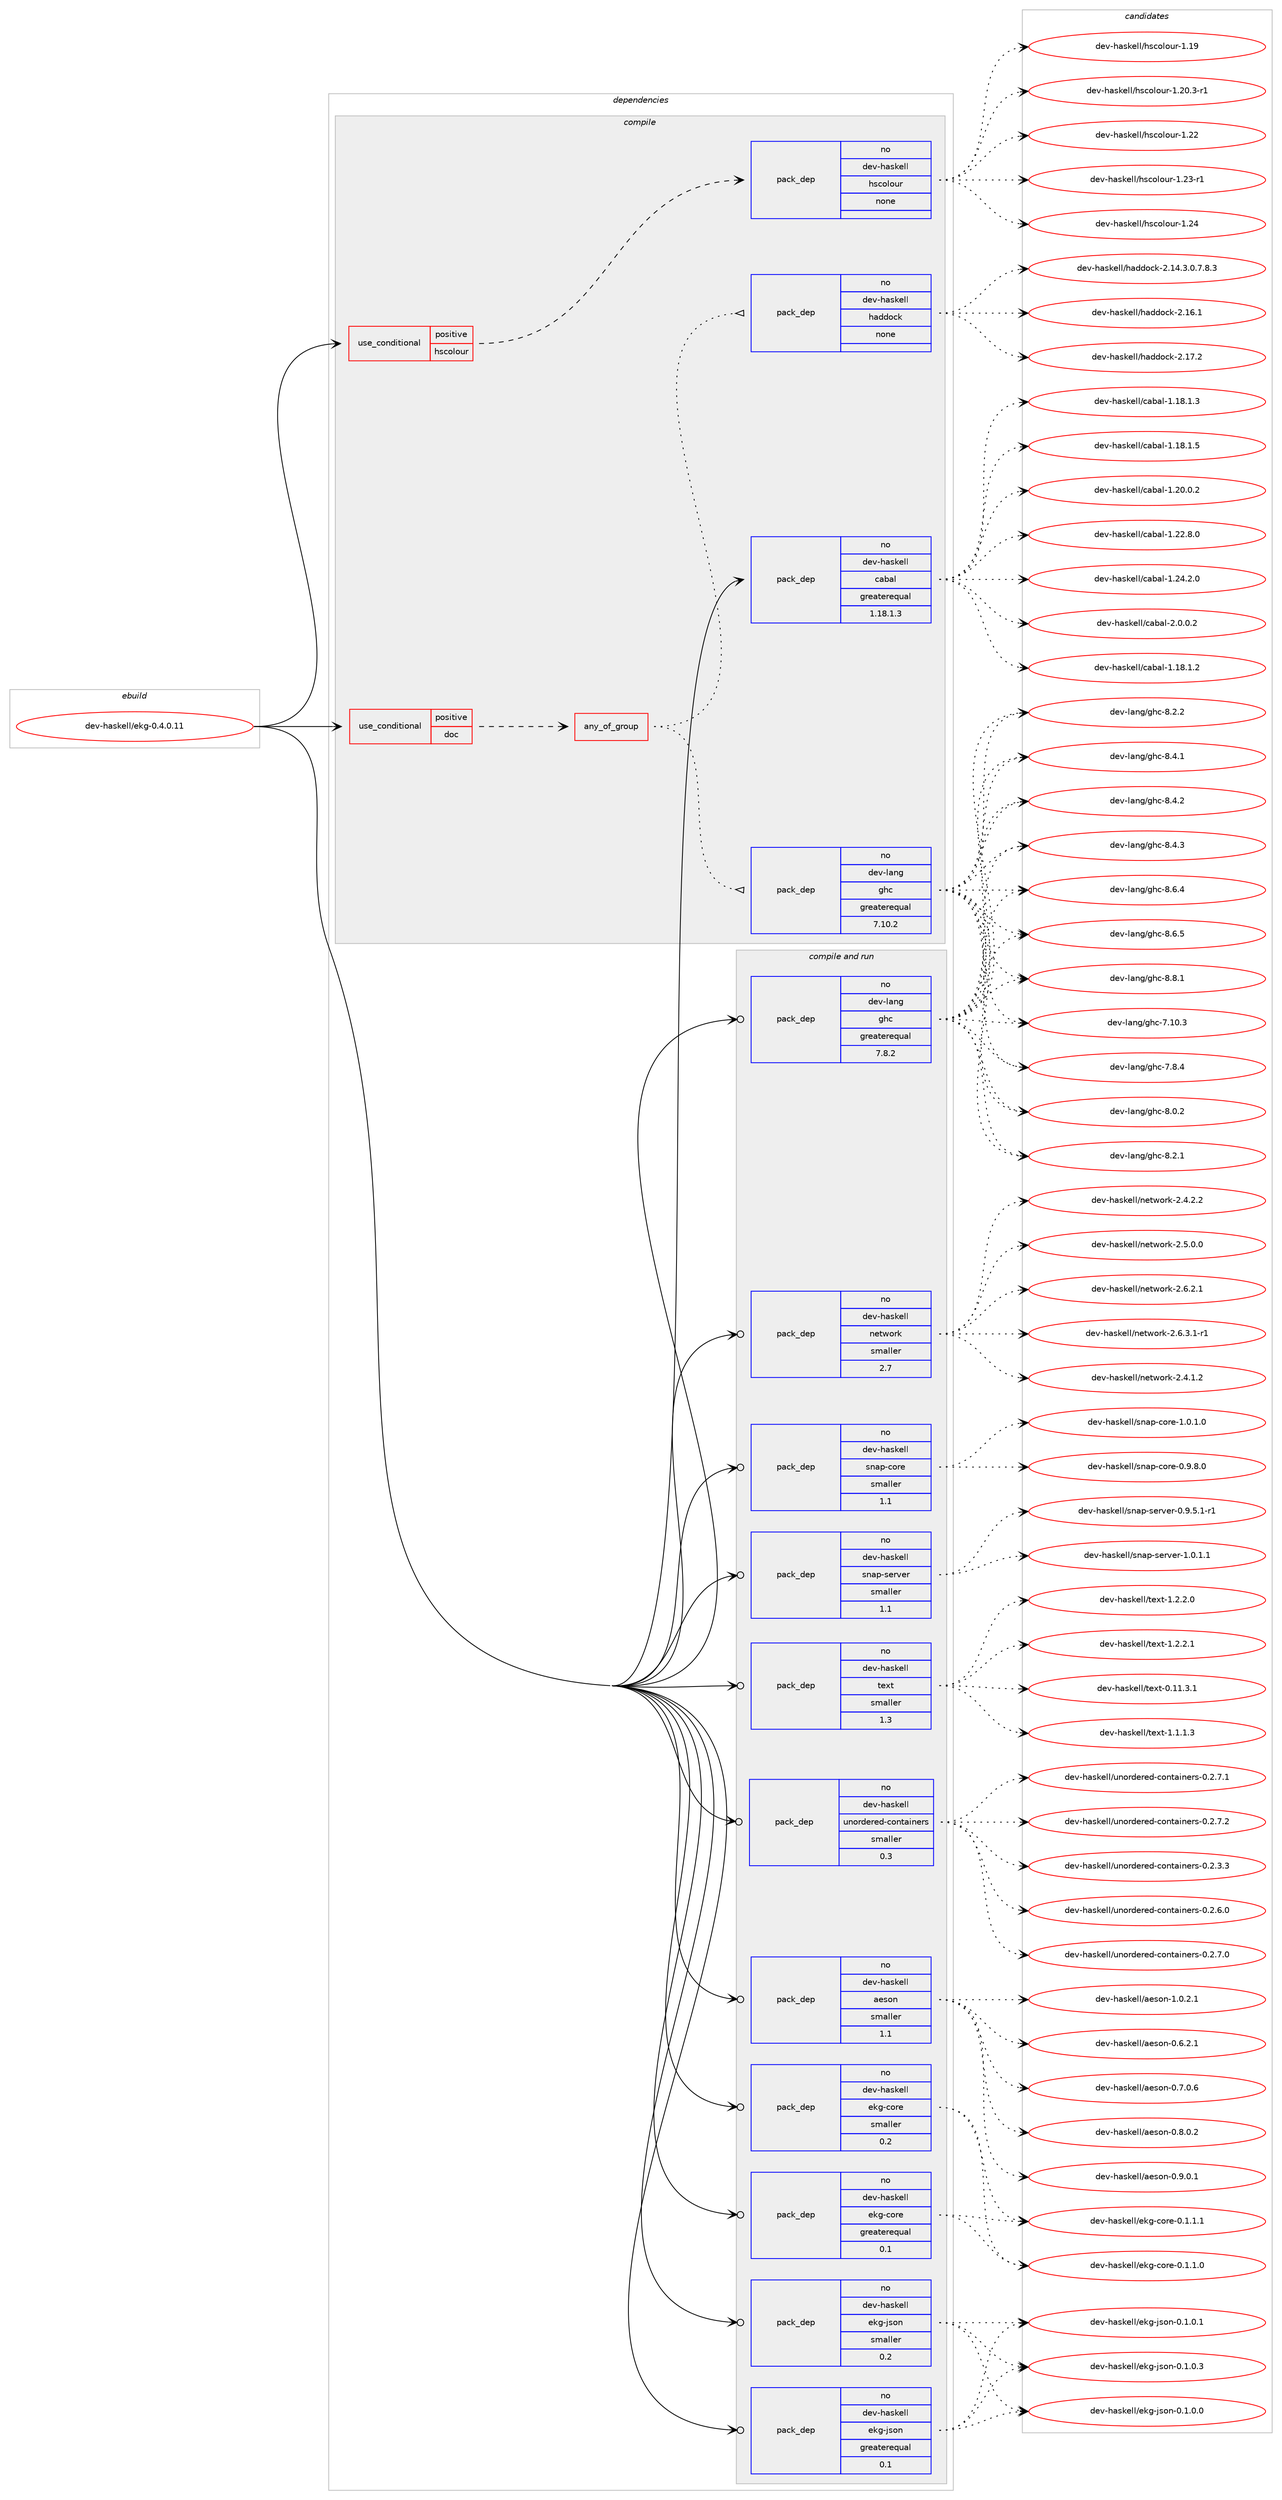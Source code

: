 digraph prolog {

# *************
# Graph options
# *************

newrank=true;
concentrate=true;
compound=true;
graph [rankdir=LR,fontname=Helvetica,fontsize=10,ranksep=1.5];#, ranksep=2.5, nodesep=0.2];
edge  [arrowhead=vee];
node  [fontname=Helvetica,fontsize=10];

# **********
# The ebuild
# **********

subgraph cluster_leftcol {
color=gray;
rank=same;
label=<<i>ebuild</i>>;
id [label="dev-haskell/ekg-0.4.0.11", color=red, width=4, href="../dev-haskell/ekg-0.4.0.11.svg"];
}

# ****************
# The dependencies
# ****************

subgraph cluster_midcol {
color=gray;
label=<<i>dependencies</i>>;
subgraph cluster_compile {
fillcolor="#eeeeee";
style=filled;
label=<<i>compile</i>>;
subgraph cond125587 {
dependency531744 [label=<<TABLE BORDER="0" CELLBORDER="1" CELLSPACING="0" CELLPADDING="4"><TR><TD ROWSPAN="3" CELLPADDING="10">use_conditional</TD></TR><TR><TD>positive</TD></TR><TR><TD>doc</TD></TR></TABLE>>, shape=none, color=red];
subgraph any9788 {
dependency531745 [label=<<TABLE BORDER="0" CELLBORDER="1" CELLSPACING="0" CELLPADDING="4"><TR><TD CELLPADDING="10">any_of_group</TD></TR></TABLE>>, shape=none, color=red];subgraph pack396012 {
dependency531746 [label=<<TABLE BORDER="0" CELLBORDER="1" CELLSPACING="0" CELLPADDING="4" WIDTH="220"><TR><TD ROWSPAN="6" CELLPADDING="30">pack_dep</TD></TR><TR><TD WIDTH="110">no</TD></TR><TR><TD>dev-haskell</TD></TR><TR><TD>haddock</TD></TR><TR><TD>none</TD></TR><TR><TD></TD></TR></TABLE>>, shape=none, color=blue];
}
dependency531745:e -> dependency531746:w [weight=20,style="dotted",arrowhead="oinv"];
subgraph pack396013 {
dependency531747 [label=<<TABLE BORDER="0" CELLBORDER="1" CELLSPACING="0" CELLPADDING="4" WIDTH="220"><TR><TD ROWSPAN="6" CELLPADDING="30">pack_dep</TD></TR><TR><TD WIDTH="110">no</TD></TR><TR><TD>dev-lang</TD></TR><TR><TD>ghc</TD></TR><TR><TD>greaterequal</TD></TR><TR><TD>7.10.2</TD></TR></TABLE>>, shape=none, color=blue];
}
dependency531745:e -> dependency531747:w [weight=20,style="dotted",arrowhead="oinv"];
}
dependency531744:e -> dependency531745:w [weight=20,style="dashed",arrowhead="vee"];
}
id:e -> dependency531744:w [weight=20,style="solid",arrowhead="vee"];
subgraph cond125588 {
dependency531748 [label=<<TABLE BORDER="0" CELLBORDER="1" CELLSPACING="0" CELLPADDING="4"><TR><TD ROWSPAN="3" CELLPADDING="10">use_conditional</TD></TR><TR><TD>positive</TD></TR><TR><TD>hscolour</TD></TR></TABLE>>, shape=none, color=red];
subgraph pack396014 {
dependency531749 [label=<<TABLE BORDER="0" CELLBORDER="1" CELLSPACING="0" CELLPADDING="4" WIDTH="220"><TR><TD ROWSPAN="6" CELLPADDING="30">pack_dep</TD></TR><TR><TD WIDTH="110">no</TD></TR><TR><TD>dev-haskell</TD></TR><TR><TD>hscolour</TD></TR><TR><TD>none</TD></TR><TR><TD></TD></TR></TABLE>>, shape=none, color=blue];
}
dependency531748:e -> dependency531749:w [weight=20,style="dashed",arrowhead="vee"];
}
id:e -> dependency531748:w [weight=20,style="solid",arrowhead="vee"];
subgraph pack396015 {
dependency531750 [label=<<TABLE BORDER="0" CELLBORDER="1" CELLSPACING="0" CELLPADDING="4" WIDTH="220"><TR><TD ROWSPAN="6" CELLPADDING="30">pack_dep</TD></TR><TR><TD WIDTH="110">no</TD></TR><TR><TD>dev-haskell</TD></TR><TR><TD>cabal</TD></TR><TR><TD>greaterequal</TD></TR><TR><TD>1.18.1.3</TD></TR></TABLE>>, shape=none, color=blue];
}
id:e -> dependency531750:w [weight=20,style="solid",arrowhead="vee"];
}
subgraph cluster_compileandrun {
fillcolor="#eeeeee";
style=filled;
label=<<i>compile and run</i>>;
subgraph pack396016 {
dependency531751 [label=<<TABLE BORDER="0" CELLBORDER="1" CELLSPACING="0" CELLPADDING="4" WIDTH="220"><TR><TD ROWSPAN="6" CELLPADDING="30">pack_dep</TD></TR><TR><TD WIDTH="110">no</TD></TR><TR><TD>dev-haskell</TD></TR><TR><TD>aeson</TD></TR><TR><TD>smaller</TD></TR><TR><TD>1.1</TD></TR></TABLE>>, shape=none, color=blue];
}
id:e -> dependency531751:w [weight=20,style="solid",arrowhead="odotvee"];
subgraph pack396017 {
dependency531752 [label=<<TABLE BORDER="0" CELLBORDER="1" CELLSPACING="0" CELLPADDING="4" WIDTH="220"><TR><TD ROWSPAN="6" CELLPADDING="30">pack_dep</TD></TR><TR><TD WIDTH="110">no</TD></TR><TR><TD>dev-haskell</TD></TR><TR><TD>ekg-core</TD></TR><TR><TD>greaterequal</TD></TR><TR><TD>0.1</TD></TR></TABLE>>, shape=none, color=blue];
}
id:e -> dependency531752:w [weight=20,style="solid",arrowhead="odotvee"];
subgraph pack396018 {
dependency531753 [label=<<TABLE BORDER="0" CELLBORDER="1" CELLSPACING="0" CELLPADDING="4" WIDTH="220"><TR><TD ROWSPAN="6" CELLPADDING="30">pack_dep</TD></TR><TR><TD WIDTH="110">no</TD></TR><TR><TD>dev-haskell</TD></TR><TR><TD>ekg-core</TD></TR><TR><TD>smaller</TD></TR><TR><TD>0.2</TD></TR></TABLE>>, shape=none, color=blue];
}
id:e -> dependency531753:w [weight=20,style="solid",arrowhead="odotvee"];
subgraph pack396019 {
dependency531754 [label=<<TABLE BORDER="0" CELLBORDER="1" CELLSPACING="0" CELLPADDING="4" WIDTH="220"><TR><TD ROWSPAN="6" CELLPADDING="30">pack_dep</TD></TR><TR><TD WIDTH="110">no</TD></TR><TR><TD>dev-haskell</TD></TR><TR><TD>ekg-json</TD></TR><TR><TD>greaterequal</TD></TR><TR><TD>0.1</TD></TR></TABLE>>, shape=none, color=blue];
}
id:e -> dependency531754:w [weight=20,style="solid",arrowhead="odotvee"];
subgraph pack396020 {
dependency531755 [label=<<TABLE BORDER="0" CELLBORDER="1" CELLSPACING="0" CELLPADDING="4" WIDTH="220"><TR><TD ROWSPAN="6" CELLPADDING="30">pack_dep</TD></TR><TR><TD WIDTH="110">no</TD></TR><TR><TD>dev-haskell</TD></TR><TR><TD>ekg-json</TD></TR><TR><TD>smaller</TD></TR><TR><TD>0.2</TD></TR></TABLE>>, shape=none, color=blue];
}
id:e -> dependency531755:w [weight=20,style="solid",arrowhead="odotvee"];
subgraph pack396021 {
dependency531756 [label=<<TABLE BORDER="0" CELLBORDER="1" CELLSPACING="0" CELLPADDING="4" WIDTH="220"><TR><TD ROWSPAN="6" CELLPADDING="30">pack_dep</TD></TR><TR><TD WIDTH="110">no</TD></TR><TR><TD>dev-haskell</TD></TR><TR><TD>network</TD></TR><TR><TD>smaller</TD></TR><TR><TD>2.7</TD></TR></TABLE>>, shape=none, color=blue];
}
id:e -> dependency531756:w [weight=20,style="solid",arrowhead="odotvee"];
subgraph pack396022 {
dependency531757 [label=<<TABLE BORDER="0" CELLBORDER="1" CELLSPACING="0" CELLPADDING="4" WIDTH="220"><TR><TD ROWSPAN="6" CELLPADDING="30">pack_dep</TD></TR><TR><TD WIDTH="110">no</TD></TR><TR><TD>dev-haskell</TD></TR><TR><TD>snap-core</TD></TR><TR><TD>smaller</TD></TR><TR><TD>1.1</TD></TR></TABLE>>, shape=none, color=blue];
}
id:e -> dependency531757:w [weight=20,style="solid",arrowhead="odotvee"];
subgraph pack396023 {
dependency531758 [label=<<TABLE BORDER="0" CELLBORDER="1" CELLSPACING="0" CELLPADDING="4" WIDTH="220"><TR><TD ROWSPAN="6" CELLPADDING="30">pack_dep</TD></TR><TR><TD WIDTH="110">no</TD></TR><TR><TD>dev-haskell</TD></TR><TR><TD>snap-server</TD></TR><TR><TD>smaller</TD></TR><TR><TD>1.1</TD></TR></TABLE>>, shape=none, color=blue];
}
id:e -> dependency531758:w [weight=20,style="solid",arrowhead="odotvee"];
subgraph pack396024 {
dependency531759 [label=<<TABLE BORDER="0" CELLBORDER="1" CELLSPACING="0" CELLPADDING="4" WIDTH="220"><TR><TD ROWSPAN="6" CELLPADDING="30">pack_dep</TD></TR><TR><TD WIDTH="110">no</TD></TR><TR><TD>dev-haskell</TD></TR><TR><TD>text</TD></TR><TR><TD>smaller</TD></TR><TR><TD>1.3</TD></TR></TABLE>>, shape=none, color=blue];
}
id:e -> dependency531759:w [weight=20,style="solid",arrowhead="odotvee"];
subgraph pack396025 {
dependency531760 [label=<<TABLE BORDER="0" CELLBORDER="1" CELLSPACING="0" CELLPADDING="4" WIDTH="220"><TR><TD ROWSPAN="6" CELLPADDING="30">pack_dep</TD></TR><TR><TD WIDTH="110">no</TD></TR><TR><TD>dev-haskell</TD></TR><TR><TD>unordered-containers</TD></TR><TR><TD>smaller</TD></TR><TR><TD>0.3</TD></TR></TABLE>>, shape=none, color=blue];
}
id:e -> dependency531760:w [weight=20,style="solid",arrowhead="odotvee"];
subgraph pack396026 {
dependency531761 [label=<<TABLE BORDER="0" CELLBORDER="1" CELLSPACING="0" CELLPADDING="4" WIDTH="220"><TR><TD ROWSPAN="6" CELLPADDING="30">pack_dep</TD></TR><TR><TD WIDTH="110">no</TD></TR><TR><TD>dev-lang</TD></TR><TR><TD>ghc</TD></TR><TR><TD>greaterequal</TD></TR><TR><TD>7.8.2</TD></TR></TABLE>>, shape=none, color=blue];
}
id:e -> dependency531761:w [weight=20,style="solid",arrowhead="odotvee"];
}
subgraph cluster_run {
fillcolor="#eeeeee";
style=filled;
label=<<i>run</i>>;
}
}

# **************
# The candidates
# **************

subgraph cluster_choices {
rank=same;
color=gray;
label=<<i>candidates</i>>;

subgraph choice396012 {
color=black;
nodesep=1;
choice1001011184510497115107101108108471049710010011199107455046495246514648465546564651 [label="dev-haskell/haddock-2.14.3.0.7.8.3", color=red, width=4,href="../dev-haskell/haddock-2.14.3.0.7.8.3.svg"];
choice100101118451049711510710110810847104971001001119910745504649544649 [label="dev-haskell/haddock-2.16.1", color=red, width=4,href="../dev-haskell/haddock-2.16.1.svg"];
choice100101118451049711510710110810847104971001001119910745504649554650 [label="dev-haskell/haddock-2.17.2", color=red, width=4,href="../dev-haskell/haddock-2.17.2.svg"];
dependency531746:e -> choice1001011184510497115107101108108471049710010011199107455046495246514648465546564651:w [style=dotted,weight="100"];
dependency531746:e -> choice100101118451049711510710110810847104971001001119910745504649544649:w [style=dotted,weight="100"];
dependency531746:e -> choice100101118451049711510710110810847104971001001119910745504649554650:w [style=dotted,weight="100"];
}
subgraph choice396013 {
color=black;
nodesep=1;
choice1001011184510897110103471031049945554649484651 [label="dev-lang/ghc-7.10.3", color=red, width=4,href="../dev-lang/ghc-7.10.3.svg"];
choice10010111845108971101034710310499455546564652 [label="dev-lang/ghc-7.8.4", color=red, width=4,href="../dev-lang/ghc-7.8.4.svg"];
choice10010111845108971101034710310499455646484650 [label="dev-lang/ghc-8.0.2", color=red, width=4,href="../dev-lang/ghc-8.0.2.svg"];
choice10010111845108971101034710310499455646504649 [label="dev-lang/ghc-8.2.1", color=red, width=4,href="../dev-lang/ghc-8.2.1.svg"];
choice10010111845108971101034710310499455646504650 [label="dev-lang/ghc-8.2.2", color=red, width=4,href="../dev-lang/ghc-8.2.2.svg"];
choice10010111845108971101034710310499455646524649 [label="dev-lang/ghc-8.4.1", color=red, width=4,href="../dev-lang/ghc-8.4.1.svg"];
choice10010111845108971101034710310499455646524650 [label="dev-lang/ghc-8.4.2", color=red, width=4,href="../dev-lang/ghc-8.4.2.svg"];
choice10010111845108971101034710310499455646524651 [label="dev-lang/ghc-8.4.3", color=red, width=4,href="../dev-lang/ghc-8.4.3.svg"];
choice10010111845108971101034710310499455646544652 [label="dev-lang/ghc-8.6.4", color=red, width=4,href="../dev-lang/ghc-8.6.4.svg"];
choice10010111845108971101034710310499455646544653 [label="dev-lang/ghc-8.6.5", color=red, width=4,href="../dev-lang/ghc-8.6.5.svg"];
choice10010111845108971101034710310499455646564649 [label="dev-lang/ghc-8.8.1", color=red, width=4,href="../dev-lang/ghc-8.8.1.svg"];
dependency531747:e -> choice1001011184510897110103471031049945554649484651:w [style=dotted,weight="100"];
dependency531747:e -> choice10010111845108971101034710310499455546564652:w [style=dotted,weight="100"];
dependency531747:e -> choice10010111845108971101034710310499455646484650:w [style=dotted,weight="100"];
dependency531747:e -> choice10010111845108971101034710310499455646504649:w [style=dotted,weight="100"];
dependency531747:e -> choice10010111845108971101034710310499455646504650:w [style=dotted,weight="100"];
dependency531747:e -> choice10010111845108971101034710310499455646524649:w [style=dotted,weight="100"];
dependency531747:e -> choice10010111845108971101034710310499455646524650:w [style=dotted,weight="100"];
dependency531747:e -> choice10010111845108971101034710310499455646524651:w [style=dotted,weight="100"];
dependency531747:e -> choice10010111845108971101034710310499455646544652:w [style=dotted,weight="100"];
dependency531747:e -> choice10010111845108971101034710310499455646544653:w [style=dotted,weight="100"];
dependency531747:e -> choice10010111845108971101034710310499455646564649:w [style=dotted,weight="100"];
}
subgraph choice396014 {
color=black;
nodesep=1;
choice100101118451049711510710110810847104115991111081111171144549464957 [label="dev-haskell/hscolour-1.19", color=red, width=4,href="../dev-haskell/hscolour-1.19.svg"];
choice10010111845104971151071011081084710411599111108111117114454946504846514511449 [label="dev-haskell/hscolour-1.20.3-r1", color=red, width=4,href="../dev-haskell/hscolour-1.20.3-r1.svg"];
choice100101118451049711510710110810847104115991111081111171144549465050 [label="dev-haskell/hscolour-1.22", color=red, width=4,href="../dev-haskell/hscolour-1.22.svg"];
choice1001011184510497115107101108108471041159911110811111711445494650514511449 [label="dev-haskell/hscolour-1.23-r1", color=red, width=4,href="../dev-haskell/hscolour-1.23-r1.svg"];
choice100101118451049711510710110810847104115991111081111171144549465052 [label="dev-haskell/hscolour-1.24", color=red, width=4,href="../dev-haskell/hscolour-1.24.svg"];
dependency531749:e -> choice100101118451049711510710110810847104115991111081111171144549464957:w [style=dotted,weight="100"];
dependency531749:e -> choice10010111845104971151071011081084710411599111108111117114454946504846514511449:w [style=dotted,weight="100"];
dependency531749:e -> choice100101118451049711510710110810847104115991111081111171144549465050:w [style=dotted,weight="100"];
dependency531749:e -> choice1001011184510497115107101108108471041159911110811111711445494650514511449:w [style=dotted,weight="100"];
dependency531749:e -> choice100101118451049711510710110810847104115991111081111171144549465052:w [style=dotted,weight="100"];
}
subgraph choice396015 {
color=black;
nodesep=1;
choice10010111845104971151071011081084799979897108454946495646494650 [label="dev-haskell/cabal-1.18.1.2", color=red, width=4,href="../dev-haskell/cabal-1.18.1.2.svg"];
choice10010111845104971151071011081084799979897108454946495646494651 [label="dev-haskell/cabal-1.18.1.3", color=red, width=4,href="../dev-haskell/cabal-1.18.1.3.svg"];
choice10010111845104971151071011081084799979897108454946495646494653 [label="dev-haskell/cabal-1.18.1.5", color=red, width=4,href="../dev-haskell/cabal-1.18.1.5.svg"];
choice10010111845104971151071011081084799979897108454946504846484650 [label="dev-haskell/cabal-1.20.0.2", color=red, width=4,href="../dev-haskell/cabal-1.20.0.2.svg"];
choice10010111845104971151071011081084799979897108454946505046564648 [label="dev-haskell/cabal-1.22.8.0", color=red, width=4,href="../dev-haskell/cabal-1.22.8.0.svg"];
choice10010111845104971151071011081084799979897108454946505246504648 [label="dev-haskell/cabal-1.24.2.0", color=red, width=4,href="../dev-haskell/cabal-1.24.2.0.svg"];
choice100101118451049711510710110810847999798971084550464846484650 [label="dev-haskell/cabal-2.0.0.2", color=red, width=4,href="../dev-haskell/cabal-2.0.0.2.svg"];
dependency531750:e -> choice10010111845104971151071011081084799979897108454946495646494650:w [style=dotted,weight="100"];
dependency531750:e -> choice10010111845104971151071011081084799979897108454946495646494651:w [style=dotted,weight="100"];
dependency531750:e -> choice10010111845104971151071011081084799979897108454946495646494653:w [style=dotted,weight="100"];
dependency531750:e -> choice10010111845104971151071011081084799979897108454946504846484650:w [style=dotted,weight="100"];
dependency531750:e -> choice10010111845104971151071011081084799979897108454946505046564648:w [style=dotted,weight="100"];
dependency531750:e -> choice10010111845104971151071011081084799979897108454946505246504648:w [style=dotted,weight="100"];
dependency531750:e -> choice100101118451049711510710110810847999798971084550464846484650:w [style=dotted,weight="100"];
}
subgraph choice396016 {
color=black;
nodesep=1;
choice100101118451049711510710110810847971011151111104548465446504649 [label="dev-haskell/aeson-0.6.2.1", color=red, width=4,href="../dev-haskell/aeson-0.6.2.1.svg"];
choice100101118451049711510710110810847971011151111104548465546484654 [label="dev-haskell/aeson-0.7.0.6", color=red, width=4,href="../dev-haskell/aeson-0.7.0.6.svg"];
choice100101118451049711510710110810847971011151111104548465646484650 [label="dev-haskell/aeson-0.8.0.2", color=red, width=4,href="../dev-haskell/aeson-0.8.0.2.svg"];
choice100101118451049711510710110810847971011151111104548465746484649 [label="dev-haskell/aeson-0.9.0.1", color=red, width=4,href="../dev-haskell/aeson-0.9.0.1.svg"];
choice100101118451049711510710110810847971011151111104549464846504649 [label="dev-haskell/aeson-1.0.2.1", color=red, width=4,href="../dev-haskell/aeson-1.0.2.1.svg"];
dependency531751:e -> choice100101118451049711510710110810847971011151111104548465446504649:w [style=dotted,weight="100"];
dependency531751:e -> choice100101118451049711510710110810847971011151111104548465546484654:w [style=dotted,weight="100"];
dependency531751:e -> choice100101118451049711510710110810847971011151111104548465646484650:w [style=dotted,weight="100"];
dependency531751:e -> choice100101118451049711510710110810847971011151111104548465746484649:w [style=dotted,weight="100"];
dependency531751:e -> choice100101118451049711510710110810847971011151111104549464846504649:w [style=dotted,weight="100"];
}
subgraph choice396017 {
color=black;
nodesep=1;
choice10010111845104971151071011081084710110710345991111141014548464946494648 [label="dev-haskell/ekg-core-0.1.1.0", color=red, width=4,href="../dev-haskell/ekg-core-0.1.1.0.svg"];
choice10010111845104971151071011081084710110710345991111141014548464946494649 [label="dev-haskell/ekg-core-0.1.1.1", color=red, width=4,href="../dev-haskell/ekg-core-0.1.1.1.svg"];
dependency531752:e -> choice10010111845104971151071011081084710110710345991111141014548464946494648:w [style=dotted,weight="100"];
dependency531752:e -> choice10010111845104971151071011081084710110710345991111141014548464946494649:w [style=dotted,weight="100"];
}
subgraph choice396018 {
color=black;
nodesep=1;
choice10010111845104971151071011081084710110710345991111141014548464946494648 [label="dev-haskell/ekg-core-0.1.1.0", color=red, width=4,href="../dev-haskell/ekg-core-0.1.1.0.svg"];
choice10010111845104971151071011081084710110710345991111141014548464946494649 [label="dev-haskell/ekg-core-0.1.1.1", color=red, width=4,href="../dev-haskell/ekg-core-0.1.1.1.svg"];
dependency531753:e -> choice10010111845104971151071011081084710110710345991111141014548464946494648:w [style=dotted,weight="100"];
dependency531753:e -> choice10010111845104971151071011081084710110710345991111141014548464946494649:w [style=dotted,weight="100"];
}
subgraph choice396019 {
color=black;
nodesep=1;
choice100101118451049711510710110810847101107103451061151111104548464946484648 [label="dev-haskell/ekg-json-0.1.0.0", color=red, width=4,href="../dev-haskell/ekg-json-0.1.0.0.svg"];
choice100101118451049711510710110810847101107103451061151111104548464946484649 [label="dev-haskell/ekg-json-0.1.0.1", color=red, width=4,href="../dev-haskell/ekg-json-0.1.0.1.svg"];
choice100101118451049711510710110810847101107103451061151111104548464946484651 [label="dev-haskell/ekg-json-0.1.0.3", color=red, width=4,href="../dev-haskell/ekg-json-0.1.0.3.svg"];
dependency531754:e -> choice100101118451049711510710110810847101107103451061151111104548464946484648:w [style=dotted,weight="100"];
dependency531754:e -> choice100101118451049711510710110810847101107103451061151111104548464946484649:w [style=dotted,weight="100"];
dependency531754:e -> choice100101118451049711510710110810847101107103451061151111104548464946484651:w [style=dotted,weight="100"];
}
subgraph choice396020 {
color=black;
nodesep=1;
choice100101118451049711510710110810847101107103451061151111104548464946484648 [label="dev-haskell/ekg-json-0.1.0.0", color=red, width=4,href="../dev-haskell/ekg-json-0.1.0.0.svg"];
choice100101118451049711510710110810847101107103451061151111104548464946484649 [label="dev-haskell/ekg-json-0.1.0.1", color=red, width=4,href="../dev-haskell/ekg-json-0.1.0.1.svg"];
choice100101118451049711510710110810847101107103451061151111104548464946484651 [label="dev-haskell/ekg-json-0.1.0.3", color=red, width=4,href="../dev-haskell/ekg-json-0.1.0.3.svg"];
dependency531755:e -> choice100101118451049711510710110810847101107103451061151111104548464946484648:w [style=dotted,weight="100"];
dependency531755:e -> choice100101118451049711510710110810847101107103451061151111104548464946484649:w [style=dotted,weight="100"];
dependency531755:e -> choice100101118451049711510710110810847101107103451061151111104548464946484651:w [style=dotted,weight="100"];
}
subgraph choice396021 {
color=black;
nodesep=1;
choice1001011184510497115107101108108471101011161191111141074550465246494650 [label="dev-haskell/network-2.4.1.2", color=red, width=4,href="../dev-haskell/network-2.4.1.2.svg"];
choice1001011184510497115107101108108471101011161191111141074550465246504650 [label="dev-haskell/network-2.4.2.2", color=red, width=4,href="../dev-haskell/network-2.4.2.2.svg"];
choice1001011184510497115107101108108471101011161191111141074550465346484648 [label="dev-haskell/network-2.5.0.0", color=red, width=4,href="../dev-haskell/network-2.5.0.0.svg"];
choice1001011184510497115107101108108471101011161191111141074550465446504649 [label="dev-haskell/network-2.6.2.1", color=red, width=4,href="../dev-haskell/network-2.6.2.1.svg"];
choice10010111845104971151071011081084711010111611911111410745504654465146494511449 [label="dev-haskell/network-2.6.3.1-r1", color=red, width=4,href="../dev-haskell/network-2.6.3.1-r1.svg"];
dependency531756:e -> choice1001011184510497115107101108108471101011161191111141074550465246494650:w [style=dotted,weight="100"];
dependency531756:e -> choice1001011184510497115107101108108471101011161191111141074550465246504650:w [style=dotted,weight="100"];
dependency531756:e -> choice1001011184510497115107101108108471101011161191111141074550465346484648:w [style=dotted,weight="100"];
dependency531756:e -> choice1001011184510497115107101108108471101011161191111141074550465446504649:w [style=dotted,weight="100"];
dependency531756:e -> choice10010111845104971151071011081084711010111611911111410745504654465146494511449:w [style=dotted,weight="100"];
}
subgraph choice396022 {
color=black;
nodesep=1;
choice1001011184510497115107101108108471151109711245991111141014548465746564648 [label="dev-haskell/snap-core-0.9.8.0", color=red, width=4,href="../dev-haskell/snap-core-0.9.8.0.svg"];
choice1001011184510497115107101108108471151109711245991111141014549464846494648 [label="dev-haskell/snap-core-1.0.1.0", color=red, width=4,href="../dev-haskell/snap-core-1.0.1.0.svg"];
dependency531757:e -> choice1001011184510497115107101108108471151109711245991111141014548465746564648:w [style=dotted,weight="100"];
dependency531757:e -> choice1001011184510497115107101108108471151109711245991111141014549464846494648:w [style=dotted,weight="100"];
}
subgraph choice396023 {
color=black;
nodesep=1;
choice100101118451049711510710110810847115110971124511510111411810111445484657465346494511449 [label="dev-haskell/snap-server-0.9.5.1-r1", color=red, width=4,href="../dev-haskell/snap-server-0.9.5.1-r1.svg"];
choice10010111845104971151071011081084711511097112451151011141181011144549464846494649 [label="dev-haskell/snap-server-1.0.1.1", color=red, width=4,href="../dev-haskell/snap-server-1.0.1.1.svg"];
dependency531758:e -> choice100101118451049711510710110810847115110971124511510111411810111445484657465346494511449:w [style=dotted,weight="100"];
dependency531758:e -> choice10010111845104971151071011081084711511097112451151011141181011144549464846494649:w [style=dotted,weight="100"];
}
subgraph choice396024 {
color=black;
nodesep=1;
choice100101118451049711510710110810847116101120116454846494946514649 [label="dev-haskell/text-0.11.3.1", color=red, width=4,href="../dev-haskell/text-0.11.3.1.svg"];
choice1001011184510497115107101108108471161011201164549464946494651 [label="dev-haskell/text-1.1.1.3", color=red, width=4,href="../dev-haskell/text-1.1.1.3.svg"];
choice1001011184510497115107101108108471161011201164549465046504648 [label="dev-haskell/text-1.2.2.0", color=red, width=4,href="../dev-haskell/text-1.2.2.0.svg"];
choice1001011184510497115107101108108471161011201164549465046504649 [label="dev-haskell/text-1.2.2.1", color=red, width=4,href="../dev-haskell/text-1.2.2.1.svg"];
dependency531759:e -> choice100101118451049711510710110810847116101120116454846494946514649:w [style=dotted,weight="100"];
dependency531759:e -> choice1001011184510497115107101108108471161011201164549464946494651:w [style=dotted,weight="100"];
dependency531759:e -> choice1001011184510497115107101108108471161011201164549465046504648:w [style=dotted,weight="100"];
dependency531759:e -> choice1001011184510497115107101108108471161011201164549465046504649:w [style=dotted,weight="100"];
}
subgraph choice396025 {
color=black;
nodesep=1;
choice1001011184510497115107101108108471171101111141001011141011004599111110116971051101011141154548465046514651 [label="dev-haskell/unordered-containers-0.2.3.3", color=red, width=4,href="../dev-haskell/unordered-containers-0.2.3.3.svg"];
choice1001011184510497115107101108108471171101111141001011141011004599111110116971051101011141154548465046544648 [label="dev-haskell/unordered-containers-0.2.6.0", color=red, width=4,href="../dev-haskell/unordered-containers-0.2.6.0.svg"];
choice1001011184510497115107101108108471171101111141001011141011004599111110116971051101011141154548465046554648 [label="dev-haskell/unordered-containers-0.2.7.0", color=red, width=4,href="../dev-haskell/unordered-containers-0.2.7.0.svg"];
choice1001011184510497115107101108108471171101111141001011141011004599111110116971051101011141154548465046554649 [label="dev-haskell/unordered-containers-0.2.7.1", color=red, width=4,href="../dev-haskell/unordered-containers-0.2.7.1.svg"];
choice1001011184510497115107101108108471171101111141001011141011004599111110116971051101011141154548465046554650 [label="dev-haskell/unordered-containers-0.2.7.2", color=red, width=4,href="../dev-haskell/unordered-containers-0.2.7.2.svg"];
dependency531760:e -> choice1001011184510497115107101108108471171101111141001011141011004599111110116971051101011141154548465046514651:w [style=dotted,weight="100"];
dependency531760:e -> choice1001011184510497115107101108108471171101111141001011141011004599111110116971051101011141154548465046544648:w [style=dotted,weight="100"];
dependency531760:e -> choice1001011184510497115107101108108471171101111141001011141011004599111110116971051101011141154548465046554648:w [style=dotted,weight="100"];
dependency531760:e -> choice1001011184510497115107101108108471171101111141001011141011004599111110116971051101011141154548465046554649:w [style=dotted,weight="100"];
dependency531760:e -> choice1001011184510497115107101108108471171101111141001011141011004599111110116971051101011141154548465046554650:w [style=dotted,weight="100"];
}
subgraph choice396026 {
color=black;
nodesep=1;
choice1001011184510897110103471031049945554649484651 [label="dev-lang/ghc-7.10.3", color=red, width=4,href="../dev-lang/ghc-7.10.3.svg"];
choice10010111845108971101034710310499455546564652 [label="dev-lang/ghc-7.8.4", color=red, width=4,href="../dev-lang/ghc-7.8.4.svg"];
choice10010111845108971101034710310499455646484650 [label="dev-lang/ghc-8.0.2", color=red, width=4,href="../dev-lang/ghc-8.0.2.svg"];
choice10010111845108971101034710310499455646504649 [label="dev-lang/ghc-8.2.1", color=red, width=4,href="../dev-lang/ghc-8.2.1.svg"];
choice10010111845108971101034710310499455646504650 [label="dev-lang/ghc-8.2.2", color=red, width=4,href="../dev-lang/ghc-8.2.2.svg"];
choice10010111845108971101034710310499455646524649 [label="dev-lang/ghc-8.4.1", color=red, width=4,href="../dev-lang/ghc-8.4.1.svg"];
choice10010111845108971101034710310499455646524650 [label="dev-lang/ghc-8.4.2", color=red, width=4,href="../dev-lang/ghc-8.4.2.svg"];
choice10010111845108971101034710310499455646524651 [label="dev-lang/ghc-8.4.3", color=red, width=4,href="../dev-lang/ghc-8.4.3.svg"];
choice10010111845108971101034710310499455646544652 [label="dev-lang/ghc-8.6.4", color=red, width=4,href="../dev-lang/ghc-8.6.4.svg"];
choice10010111845108971101034710310499455646544653 [label="dev-lang/ghc-8.6.5", color=red, width=4,href="../dev-lang/ghc-8.6.5.svg"];
choice10010111845108971101034710310499455646564649 [label="dev-lang/ghc-8.8.1", color=red, width=4,href="../dev-lang/ghc-8.8.1.svg"];
dependency531761:e -> choice1001011184510897110103471031049945554649484651:w [style=dotted,weight="100"];
dependency531761:e -> choice10010111845108971101034710310499455546564652:w [style=dotted,weight="100"];
dependency531761:e -> choice10010111845108971101034710310499455646484650:w [style=dotted,weight="100"];
dependency531761:e -> choice10010111845108971101034710310499455646504649:w [style=dotted,weight="100"];
dependency531761:e -> choice10010111845108971101034710310499455646504650:w [style=dotted,weight="100"];
dependency531761:e -> choice10010111845108971101034710310499455646524649:w [style=dotted,weight="100"];
dependency531761:e -> choice10010111845108971101034710310499455646524650:w [style=dotted,weight="100"];
dependency531761:e -> choice10010111845108971101034710310499455646524651:w [style=dotted,weight="100"];
dependency531761:e -> choice10010111845108971101034710310499455646544652:w [style=dotted,weight="100"];
dependency531761:e -> choice10010111845108971101034710310499455646544653:w [style=dotted,weight="100"];
dependency531761:e -> choice10010111845108971101034710310499455646564649:w [style=dotted,weight="100"];
}
}

}
